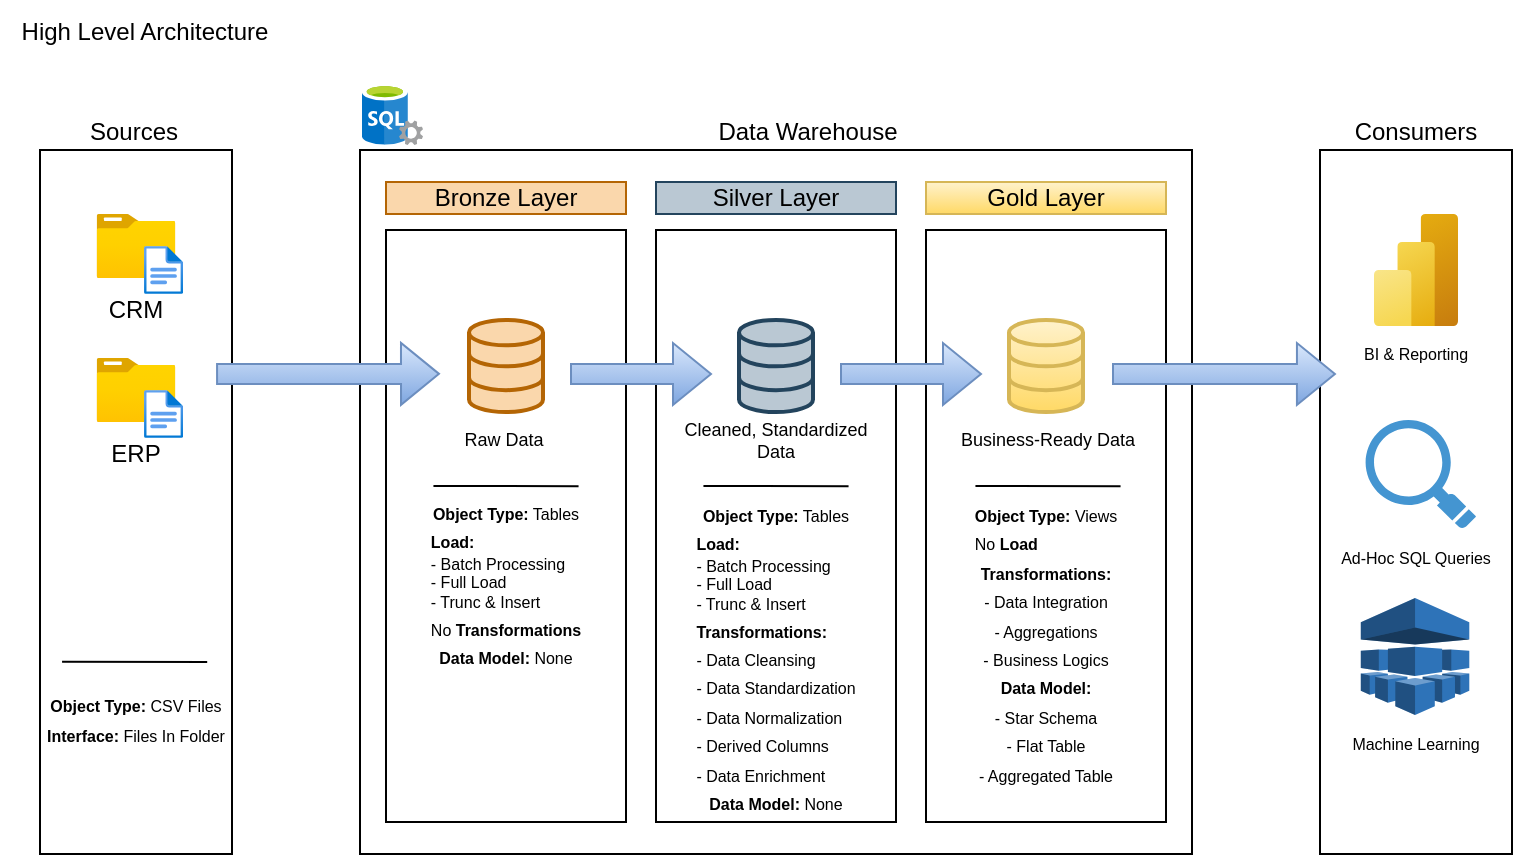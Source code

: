 <mxfile version="27.0.9">
  <diagram name="Page-1" id="AvUo_ZpV32-Pxw3wnyTE">
    <mxGraphModel dx="815" dy="481" grid="1" gridSize="8" guides="1" tooltips="1" connect="1" arrows="1" fold="1" page="1" pageScale="1" pageWidth="850" pageHeight="1100" math="0" shadow="0">
      <root>
        <mxCell id="0" />
        <mxCell id="1" parent="0" />
        <mxCell id="GMeBZ4G_m04d1dBUhYj2-1" value="High Level Architecture" style="text;html=1;align=center;verticalAlign=middle;resizable=0;points=[];autosize=1;strokeColor=none;fillColor=none;" vertex="1" parent="1">
          <mxGeometry x="44" y="53" width="144" height="32" as="geometry" />
        </mxCell>
        <mxCell id="GMeBZ4G_m04d1dBUhYj2-2" value="" style="rounded=0;whiteSpace=wrap;html=1;fillColor=none;" vertex="1" parent="1">
          <mxGeometry x="64" y="128" width="96" height="352" as="geometry" />
        </mxCell>
        <mxCell id="GMeBZ4G_m04d1dBUhYj2-3" value="Sources" style="rounded=0;whiteSpace=wrap;html=1;fillColor=none;strokeColor=none;" vertex="1" parent="1">
          <mxGeometry x="81" y="109" width="60" height="19" as="geometry" />
        </mxCell>
        <mxCell id="GMeBZ4G_m04d1dBUhYj2-4" value="" style="rounded=0;whiteSpace=wrap;html=1;fillColor=none;" vertex="1" parent="1">
          <mxGeometry x="224" y="128" width="416" height="352" as="geometry" />
        </mxCell>
        <mxCell id="GMeBZ4G_m04d1dBUhYj2-5" value="Data Warehouse" style="rounded=0;whiteSpace=wrap;html=1;fillColor=none;strokeColor=none;" vertex="1" parent="1">
          <mxGeometry x="384" y="109" width="128" height="19" as="geometry" />
        </mxCell>
        <mxCell id="GMeBZ4G_m04d1dBUhYj2-6" value="" style="rounded=0;whiteSpace=wrap;html=1;fillColor=none;" vertex="1" parent="1">
          <mxGeometry x="704" y="128" width="96" height="352" as="geometry" />
        </mxCell>
        <mxCell id="GMeBZ4G_m04d1dBUhYj2-7" value="Consumers" style="rounded=0;whiteSpace=wrap;html=1;fillColor=none;strokeColor=none;" vertex="1" parent="1">
          <mxGeometry x="722" y="109" width="60" height="19" as="geometry" />
        </mxCell>
        <mxCell id="GMeBZ4G_m04d1dBUhYj2-9" value="Bronze Layer" style="rounded=0;whiteSpace=wrap;html=1;fillColor=#fad7ac;strokeColor=#b46504;" vertex="1" parent="1">
          <mxGeometry x="237" y="144" width="120" height="16" as="geometry" />
        </mxCell>
        <mxCell id="GMeBZ4G_m04d1dBUhYj2-10" value="" style="rounded=0;whiteSpace=wrap;html=1;fillColor=none;" vertex="1" parent="1">
          <mxGeometry x="237" y="168" width="120" height="296" as="geometry" />
        </mxCell>
        <mxCell id="GMeBZ4G_m04d1dBUhYj2-11" value="Silver Layer" style="rounded=0;whiteSpace=wrap;html=1;fillColor=#bac8d3;strokeColor=#23445d;" vertex="1" parent="1">
          <mxGeometry x="372" y="144" width="120" height="16" as="geometry" />
        </mxCell>
        <mxCell id="GMeBZ4G_m04d1dBUhYj2-12" value="" style="rounded=0;whiteSpace=wrap;html=1;fillColor=none;" vertex="1" parent="1">
          <mxGeometry x="372" y="168" width="120" height="296" as="geometry" />
        </mxCell>
        <mxCell id="GMeBZ4G_m04d1dBUhYj2-13" value="Gold Layer" style="rounded=0;whiteSpace=wrap;html=1;fillColor=#fff2cc;strokeColor=#d6b656;gradientColor=#ffd966;" vertex="1" parent="1">
          <mxGeometry x="507" y="144" width="120" height="16" as="geometry" />
        </mxCell>
        <mxCell id="GMeBZ4G_m04d1dBUhYj2-14" value="" style="rounded=0;whiteSpace=wrap;html=1;fillColor=none;" vertex="1" parent="1">
          <mxGeometry x="507" y="168" width="120" height="296" as="geometry" />
        </mxCell>
        <mxCell id="GMeBZ4G_m04d1dBUhYj2-15" value="" style="image;aspect=fixed;html=1;points=[];align=center;fontSize=12;image=img/lib/azure2/general/Folder_Blank.svg;" vertex="1" parent="1">
          <mxGeometry x="92.28" y="160" width="39.43" height="32" as="geometry" />
        </mxCell>
        <mxCell id="GMeBZ4G_m04d1dBUhYj2-16" value="" style="image;aspect=fixed;html=1;points=[];align=center;fontSize=12;image=img/lib/azure2/general/File.svg;" vertex="1" parent="1">
          <mxGeometry x="116.04" y="176" width="19.48" height="24" as="geometry" />
        </mxCell>
        <mxCell id="GMeBZ4G_m04d1dBUhYj2-17" value="" style="image;aspect=fixed;html=1;points=[];align=center;fontSize=12;image=img/lib/azure2/general/Folder_Blank.svg;" vertex="1" parent="1">
          <mxGeometry x="92.28" y="232" width="39.43" height="32" as="geometry" />
        </mxCell>
        <mxCell id="GMeBZ4G_m04d1dBUhYj2-18" value="" style="image;aspect=fixed;html=1;points=[];align=center;fontSize=12;image=img/lib/azure2/general/File.svg;" vertex="1" parent="1">
          <mxGeometry x="116.04" y="248" width="19.48" height="24" as="geometry" />
        </mxCell>
        <mxCell id="GMeBZ4G_m04d1dBUhYj2-19" value="CRM" style="text;html=1;align=center;verticalAlign=middle;whiteSpace=wrap;rounded=0;" vertex="1" parent="1">
          <mxGeometry x="82" y="200" width="60" height="16" as="geometry" />
        </mxCell>
        <mxCell id="GMeBZ4G_m04d1dBUhYj2-20" value="ERP" style="text;html=1;align=center;verticalAlign=middle;whiteSpace=wrap;rounded=0;" vertex="1" parent="1">
          <mxGeometry x="82" y="272" width="60" height="16" as="geometry" />
        </mxCell>
        <mxCell id="GMeBZ4G_m04d1dBUhYj2-21" value="" style="endArrow=none;html=1;rounded=0;entryX=0.167;entryY=0.727;entryDx=0;entryDy=0;entryPerimeter=0;" edge="1" parent="1">
          <mxGeometry width="50" height="50" relative="1" as="geometry">
            <mxPoint x="147.59" y="384" as="sourcePoint" />
            <mxPoint x="75.032" y="383.904" as="targetPoint" />
          </mxGeometry>
        </mxCell>
        <mxCell id="GMeBZ4G_m04d1dBUhYj2-22" value="&lt;font style=&quot;font-size: 8px;&quot;&gt;&lt;b&gt;Object Type:&lt;/b&gt; CSV Files&lt;/font&gt;&lt;div&gt;&lt;font style=&quot;font-size: 8px;&quot;&gt;&lt;b&gt;Interface:&lt;/b&gt; Files In Folder&lt;/font&gt;&lt;/div&gt;" style="text;html=1;align=center;verticalAlign=middle;whiteSpace=wrap;rounded=0;" vertex="1" parent="1">
          <mxGeometry x="64" y="392" width="96" height="40" as="geometry" />
        </mxCell>
        <mxCell id="GMeBZ4G_m04d1dBUhYj2-23" value="" style="html=1;verticalLabelPosition=bottom;align=center;labelBackgroundColor=#ffffff;verticalAlign=top;strokeWidth=2;strokeColor=#b46504;shadow=0;dashed=0;shape=mxgraph.ios7.icons.data;fillColor=#fad7ac;" vertex="1" parent="1">
          <mxGeometry x="278.5" y="212.95" width="37" height="46.1" as="geometry" />
        </mxCell>
        <mxCell id="GMeBZ4G_m04d1dBUhYj2-26" value="" style="html=1;verticalLabelPosition=bottom;align=center;labelBackgroundColor=#ffffff;verticalAlign=top;strokeWidth=2;strokeColor=#23445d;shadow=0;dashed=0;shape=mxgraph.ios7.icons.data;fillColor=#bac8d3;" vertex="1" parent="1">
          <mxGeometry x="413.5" y="212.95" width="37" height="46.1" as="geometry" />
        </mxCell>
        <mxCell id="GMeBZ4G_m04d1dBUhYj2-27" value="" style="html=1;verticalLabelPosition=bottom;align=center;labelBackgroundColor=#ffffff;verticalAlign=top;strokeWidth=2;strokeColor=#d6b656;shadow=0;dashed=0;shape=mxgraph.ios7.icons.data;fillColor=#fff2cc;gradientColor=#ffd966;" vertex="1" parent="1">
          <mxGeometry x="548.5" y="212.95" width="37" height="46.1" as="geometry" />
        </mxCell>
        <mxCell id="GMeBZ4G_m04d1dBUhYj2-28" value="" style="shape=flexArrow;endArrow=classic;html=1;rounded=0;entryX=0.225;entryY=0.243;entryDx=0;entryDy=0;entryPerimeter=0;exitX=0.917;exitY=0.348;exitDx=0;exitDy=0;exitPerimeter=0;fillColor=#dae8fc;gradientColor=#7ea6e0;strokeColor=#6c8ebf;" edge="1" parent="1" target="GMeBZ4G_m04d1dBUhYj2-10">
          <mxGeometry width="50" height="50" relative="1" as="geometry">
            <mxPoint x="152.032" y="239.996" as="sourcePoint" />
            <mxPoint x="221.088" y="239.996" as="targetPoint" />
          </mxGeometry>
        </mxCell>
        <mxCell id="GMeBZ4G_m04d1dBUhYj2-29" value="" style="shape=flexArrow;endArrow=classic;html=1;rounded=0;exitX=0.917;exitY=0.348;exitDx=0;exitDy=0;exitPerimeter=0;fillColor=#dae8fc;gradientColor=#7ea6e0;strokeColor=#6c8ebf;" edge="1" parent="1">
          <mxGeometry width="50" height="50" relative="1" as="geometry">
            <mxPoint x="329" y="240" as="sourcePoint" />
            <mxPoint x="400" y="240" as="targetPoint" />
          </mxGeometry>
        </mxCell>
        <mxCell id="GMeBZ4G_m04d1dBUhYj2-30" value="" style="shape=flexArrow;endArrow=classic;html=1;rounded=0;exitX=0.917;exitY=0.348;exitDx=0;exitDy=0;exitPerimeter=0;fillColor=#dae8fc;gradientColor=#7ea6e0;strokeColor=#6c8ebf;" edge="1" parent="1">
          <mxGeometry width="50" height="50" relative="1" as="geometry">
            <mxPoint x="464" y="240" as="sourcePoint" />
            <mxPoint x="535" y="240" as="targetPoint" />
          </mxGeometry>
        </mxCell>
        <mxCell id="GMeBZ4G_m04d1dBUhYj2-31" value="" style="shape=flexArrow;endArrow=classic;html=1;rounded=0;entryX=0.225;entryY=0.243;entryDx=0;entryDy=0;entryPerimeter=0;exitX=0.917;exitY=0.348;exitDx=0;exitDy=0;exitPerimeter=0;fillColor=#dae8fc;gradientColor=#7ea6e0;strokeColor=#6c8ebf;" edge="1" parent="1">
          <mxGeometry width="50" height="50" relative="1" as="geometry">
            <mxPoint x="600" y="240" as="sourcePoint" />
            <mxPoint x="711.968" y="240.004" as="targetPoint" />
          </mxGeometry>
        </mxCell>
        <mxCell id="GMeBZ4G_m04d1dBUhYj2-32" value="Raw Data" style="text;html=1;align=center;verticalAlign=middle;whiteSpace=wrap;rounded=0;fontSize=9;" vertex="1" parent="1">
          <mxGeometry x="266" y="263" width="60" height="20.05" as="geometry" />
        </mxCell>
        <mxCell id="GMeBZ4G_m04d1dBUhYj2-33" value="Cleaned, Standardized Data" style="text;html=1;align=center;verticalAlign=middle;whiteSpace=wrap;rounded=0;fontSize=9;" vertex="1" parent="1">
          <mxGeometry x="384" y="263" width="96" height="20.05" as="geometry" />
        </mxCell>
        <mxCell id="GMeBZ4G_m04d1dBUhYj2-34" value="Business-Ready Data" style="text;html=1;align=center;verticalAlign=middle;whiteSpace=wrap;rounded=0;fontSize=9;" vertex="1" parent="1">
          <mxGeometry x="520" y="263" width="96" height="20.05" as="geometry" />
        </mxCell>
        <mxCell id="GMeBZ4G_m04d1dBUhYj2-36" value="" style="endArrow=none;html=1;rounded=0;entryX=0.167;entryY=0.727;entryDx=0;entryDy=0;entryPerimeter=0;" edge="1" parent="1">
          <mxGeometry width="50" height="50" relative="1" as="geometry">
            <mxPoint x="333.278" y="296.096" as="sourcePoint" />
            <mxPoint x="260.72" y="296" as="targetPoint" />
          </mxGeometry>
        </mxCell>
        <mxCell id="GMeBZ4G_m04d1dBUhYj2-37" value="" style="endArrow=none;html=1;rounded=0;entryX=0.167;entryY=0.727;entryDx=0;entryDy=0;entryPerimeter=0;" edge="1" parent="1">
          <mxGeometry width="50" height="50" relative="1" as="geometry">
            <mxPoint x="468.278" y="296.096" as="sourcePoint" />
            <mxPoint x="395.72" y="296" as="targetPoint" />
          </mxGeometry>
        </mxCell>
        <mxCell id="GMeBZ4G_m04d1dBUhYj2-38" value="" style="endArrow=none;html=1;rounded=0;entryX=0.167;entryY=0.727;entryDx=0;entryDy=0;entryPerimeter=0;" edge="1" parent="1">
          <mxGeometry width="50" height="50" relative="1" as="geometry">
            <mxPoint x="604.278" y="296.096" as="sourcePoint" />
            <mxPoint x="531.72" y="296" as="targetPoint" />
          </mxGeometry>
        </mxCell>
        <mxCell id="GMeBZ4G_m04d1dBUhYj2-39" value="&lt;div style=&quot;&quot;&gt;&lt;b style=&quot;font-size: 8px; background-color: transparent; color: light-dark(rgb(0, 0, 0), rgb(255, 255, 255));&quot;&gt;Object Type:&lt;/b&gt;&lt;span style=&quot;font-size: 8px; background-color: transparent; color: light-dark(rgb(0, 0, 0), rgb(255, 255, 255));&quot;&gt; Tables&lt;/span&gt;&lt;/div&gt;&lt;div&gt;&lt;div style=&quot;text-align: left;&quot;&gt;&lt;span style=&quot;background-color: transparent; color: light-dark(rgb(0, 0, 0), rgb(255, 255, 255));&quot;&gt;&lt;b style=&quot;font-size: 8px;&quot;&gt;Load:&lt;br&gt;&lt;/b&gt;&lt;div style=&quot;font-size: 8px; text-align: left;&quot;&gt;&lt;font style=&quot;font-weight: normal; background-color: transparent; color: light-dark(rgb(0, 0, 0), rgb(255, 255, 255)); text-align: center;&quot;&gt;- Batch Processing&lt;br&gt;&lt;/font&gt;&lt;font style=&quot;font-weight: normal; background-color: transparent; color: light-dark(rgb(0, 0, 0), rgb(255, 255, 255)); text-align: center;&quot;&gt;- Full Load&lt;br&gt;- Trunc &amp;amp; Insert&lt;/font&gt;&lt;/div&gt;&lt;/span&gt;&lt;/div&gt;&lt;div&gt;&lt;div&gt;&lt;span style=&quot;font-size: 8px;&quot;&gt;No &lt;b&gt;Transformations&lt;/b&gt;&lt;/span&gt;&lt;/div&gt;&lt;/div&gt;&lt;/div&gt;&lt;div&gt;&lt;span style=&quot;font-size: 8px;&quot;&gt;&lt;b&gt;Data Model: &lt;/b&gt;None&lt;/span&gt;&lt;/div&gt;" style="text;html=1;align=center;verticalAlign=top;whiteSpace=wrap;rounded=0;spacing=1;" vertex="1" parent="1">
          <mxGeometry x="241" y="296" width="112" height="168" as="geometry" />
        </mxCell>
        <mxCell id="GMeBZ4G_m04d1dBUhYj2-42" value="&lt;div style=&quot;&quot;&gt;&lt;b style=&quot;font-size: 8px; background-color: transparent; color: light-dark(rgb(0, 0, 0), rgb(255, 255, 255));&quot;&gt;Object Type:&lt;/b&gt;&lt;span style=&quot;font-size: 8px; background-color: transparent; color: light-dark(rgb(0, 0, 0), rgb(255, 255, 255));&quot;&gt; Tables&lt;/span&gt;&lt;/div&gt;&lt;div&gt;&lt;div style=&quot;text-align: left;&quot;&gt;&lt;span style=&quot;background-color: transparent; color: light-dark(rgb(0, 0, 0), rgb(255, 255, 255)); font-size: 8px;&quot;&gt;&lt;b&gt;Load:&lt;br&gt;&lt;/b&gt;&lt;div style=&quot;text-align: left;&quot;&gt;&lt;span style=&quot;background-color: transparent; color: light-dark(rgb(0, 0, 0), rgb(255, 255, 255)); text-align: center;&quot;&gt;-&lt;b&gt;&amp;nbsp;&lt;/b&gt;&lt;/span&gt;&lt;span style=&quot;font-weight: normal; background-color: transparent; color: light-dark(rgb(0, 0, 0), rgb(255, 255, 255)); text-align: center;&quot;&gt;Batch Processing&lt;br&gt;&lt;/span&gt;&lt;span style=&quot;background-color: transparent; color: light-dark(rgb(0, 0, 0), rgb(255, 255, 255)); text-align: center;&quot;&gt;- Full Load&lt;br&gt;&lt;/span&gt;&lt;span style=&quot;background-color: transparent; color: light-dark(rgb(0, 0, 0), rgb(255, 255, 255)); text-align: center;&quot;&gt;- Trunc &amp;amp; Insert&lt;/span&gt;&lt;/div&gt;&lt;/span&gt;&lt;/div&gt;&lt;div style=&quot;text-align: left;&quot;&gt;&lt;span style=&quot;background-color: transparent; color: light-dark(rgb(0, 0, 0), rgb(255, 255, 255)); font-size: 8px; text-align: center;&quot;&gt;&lt;b&gt;Transformations:&lt;br&gt;&lt;/b&gt;- Data Cleansing&lt;br&gt;- Data Standardization&lt;br&gt;- Data Normalization&lt;br&gt;- Derived Columns&lt;br&gt;- Data Enrichment&lt;/span&gt;&lt;/div&gt;&lt;/div&gt;&lt;div&gt;&lt;span style=&quot;font-size: 8px;&quot;&gt;&lt;b&gt;Data Model: &lt;/b&gt;None&lt;/span&gt;&lt;/div&gt;" style="text;html=1;align=center;verticalAlign=top;whiteSpace=wrap;rounded=0;" vertex="1" parent="1">
          <mxGeometry x="376" y="296" width="112" height="168" as="geometry" />
        </mxCell>
        <mxCell id="GMeBZ4G_m04d1dBUhYj2-43" value="&lt;div style=&quot;&quot;&gt;&lt;b style=&quot;font-size: 8px; background-color: transparent; color: light-dark(rgb(0, 0, 0), rgb(255, 255, 255));&quot;&gt;Object Type:&lt;/b&gt;&lt;span style=&quot;font-size: 8px; background-color: transparent; color: light-dark(rgb(0, 0, 0), rgb(255, 255, 255));&quot;&gt; Views&lt;/span&gt;&lt;/div&gt;&lt;div&gt;&lt;div style=&quot;text-align: left;&quot;&gt;&lt;span style=&quot;background-color: transparent; color: light-dark(rgb(0, 0, 0), rgb(255, 255, 255)); font-size: 8px;&quot;&gt;No&lt;/span&gt;&lt;b style=&quot;background-color: transparent; color: light-dark(rgb(0, 0, 0), rgb(255, 255, 255)); font-size: 8px;&quot;&gt; Load&lt;/b&gt;&lt;/div&gt;&lt;div&gt;&lt;div&gt;&lt;span style=&quot;font-size: 8px;&quot;&gt;&lt;b&gt;Transformations:&lt;/b&gt;&lt;br&gt;- Data Integration&lt;br&gt;- Aggregations&lt;br&gt;- Business Logics&lt;/span&gt;&lt;/div&gt;&lt;/div&gt;&lt;/div&gt;&lt;div&gt;&lt;span style=&quot;font-size: 8px;&quot;&gt;&lt;b&gt;Data Model:&lt;/b&gt;&lt;br&gt;- Star Schema&lt;br&gt;- Flat Table&lt;br&gt;- Aggregated Table&lt;/span&gt;&lt;/div&gt;" style="text;html=1;align=center;verticalAlign=top;whiteSpace=wrap;rounded=0;" vertex="1" parent="1">
          <mxGeometry x="511" y="296" width="112" height="168" as="geometry" />
        </mxCell>
        <mxCell id="GMeBZ4G_m04d1dBUhYj2-44" value="" style="image;aspect=fixed;html=1;points=[];align=center;fontSize=12;image=img/lib/azure2/analytics/Power_BI_Embedded.svg;" vertex="1" parent="1">
          <mxGeometry x="731" y="160" width="42" height="56" as="geometry" />
        </mxCell>
        <mxCell id="GMeBZ4G_m04d1dBUhYj2-45" value="" style="shadow=0;dashed=0;html=1;strokeColor=none;fillColor=#4495D1;labelPosition=center;verticalLabelPosition=bottom;verticalAlign=top;align=center;outlineConnect=0;shape=mxgraph.veeam.magnifying_glass;pointerEvents=1;" vertex="1" parent="1">
          <mxGeometry x="726.8" y="263" width="55.2" height="54.4" as="geometry" />
        </mxCell>
        <mxCell id="GMeBZ4G_m04d1dBUhYj2-46" value="" style="outlineConnect=0;dashed=0;verticalLabelPosition=bottom;verticalAlign=top;align=center;html=1;shape=mxgraph.aws3.machine_learning;fillColor=#2E73B8;gradientColor=none;" vertex="1" parent="1">
          <mxGeometry x="724.4" y="352" width="54.25" height="58.5" as="geometry" />
        </mxCell>
        <mxCell id="GMeBZ4G_m04d1dBUhYj2-47" value="&lt;font style=&quot;font-size: 8px;&quot;&gt;BI &amp;amp; Reporting&lt;/font&gt;" style="text;html=1;align=center;verticalAlign=middle;whiteSpace=wrap;rounded=0;" vertex="1" parent="1">
          <mxGeometry x="721.53" y="218" width="60" height="22" as="geometry" />
        </mxCell>
        <mxCell id="GMeBZ4G_m04d1dBUhYj2-48" value="&lt;font style=&quot;font-size: 8px;&quot;&gt;Ad-Hoc SQL Queries&lt;/font&gt;" style="text;html=1;align=center;verticalAlign=middle;whiteSpace=wrap;rounded=0;" vertex="1" parent="1">
          <mxGeometry x="711.53" y="317.4" width="80" height="26.6" as="geometry" />
        </mxCell>
        <mxCell id="GMeBZ4G_m04d1dBUhYj2-49" value="&lt;font style=&quot;font-size: 8px;&quot;&gt;Machine Learning&lt;/font&gt;" style="text;html=1;align=center;verticalAlign=middle;whiteSpace=wrap;rounded=0;" vertex="1" parent="1">
          <mxGeometry x="711.53" y="410.5" width="80" height="26.6" as="geometry" />
        </mxCell>
        <mxCell id="GMeBZ4G_m04d1dBUhYj2-50" value="" style="image;sketch=0;aspect=fixed;html=1;points=[];align=center;fontSize=12;image=img/lib/mscae/SQL_Servers.svg;" vertex="1" parent="1">
          <mxGeometry x="225" y="95" width="30.5" height="30.5" as="geometry" />
        </mxCell>
      </root>
    </mxGraphModel>
  </diagram>
</mxfile>
